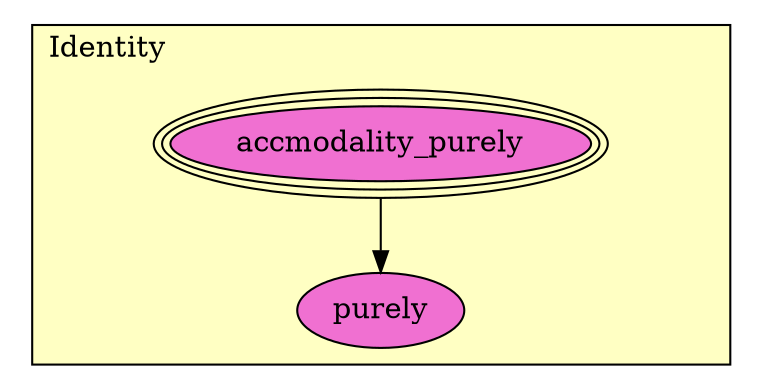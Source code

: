 digraph HoTT_Modalities_Identity {
  graph [ratio=0.5]
  node [style=filled]
Identity_accmodality_purely [label="accmodality_purely", URL=<Identity.html#accmodality_purely>, peripheries=3, fillcolor="#F070D1"] ;
Identity_purely [label="purely", URL=<Identity.html#purely>, fillcolor="#F070D1"] ;
  Identity_accmodality_purely -> Identity_purely [] ;
subgraph cluster_Identity { label="Identity"; fillcolor="#FFFFC3"; labeljust=l; style=filled 
Identity_purely; Identity_accmodality_purely; };
} /* END */
